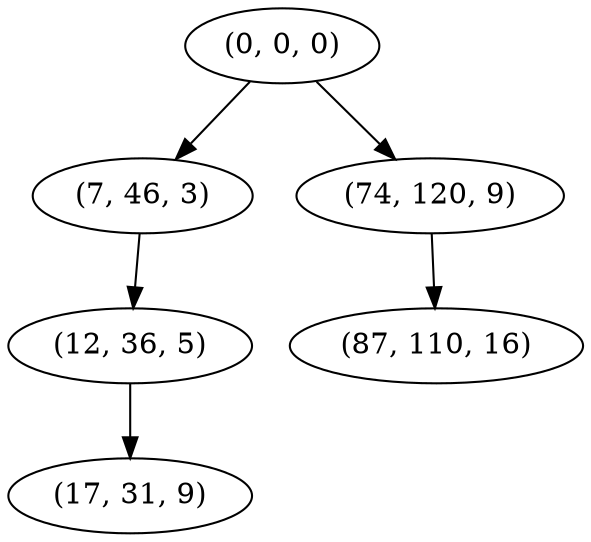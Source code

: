digraph tree {
    "(0, 0, 0)";
    "(7, 46, 3)";
    "(12, 36, 5)";
    "(17, 31, 9)";
    "(74, 120, 9)";
    "(87, 110, 16)";
    "(0, 0, 0)" -> "(7, 46, 3)";
    "(0, 0, 0)" -> "(74, 120, 9)";
    "(7, 46, 3)" -> "(12, 36, 5)";
    "(12, 36, 5)" -> "(17, 31, 9)";
    "(74, 120, 9)" -> "(87, 110, 16)";
}
